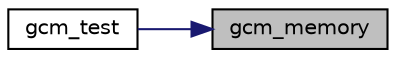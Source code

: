 digraph "gcm_memory"
{
 // LATEX_PDF_SIZE
  edge [fontname="Helvetica",fontsize="10",labelfontname="Helvetica",labelfontsize="10"];
  node [fontname="Helvetica",fontsize="10",shape=record];
  rankdir="RL";
  Node20 [label="gcm_memory",height=0.2,width=0.4,color="black", fillcolor="grey75", style="filled", fontcolor="black",tooltip="Process an entire GCM packet in one call."];
  Node20 -> Node21 [dir="back",color="midnightblue",fontsize="10",style="solid",fontname="Helvetica"];
  Node21 [label="gcm_test",height=0.2,width=0.4,color="black", fillcolor="white", style="filled",URL="$gcm__test_8c.html#ae36c8eb6c2964df7e386f5f73bded5e7",tooltip="Test the GCM code."];
}
